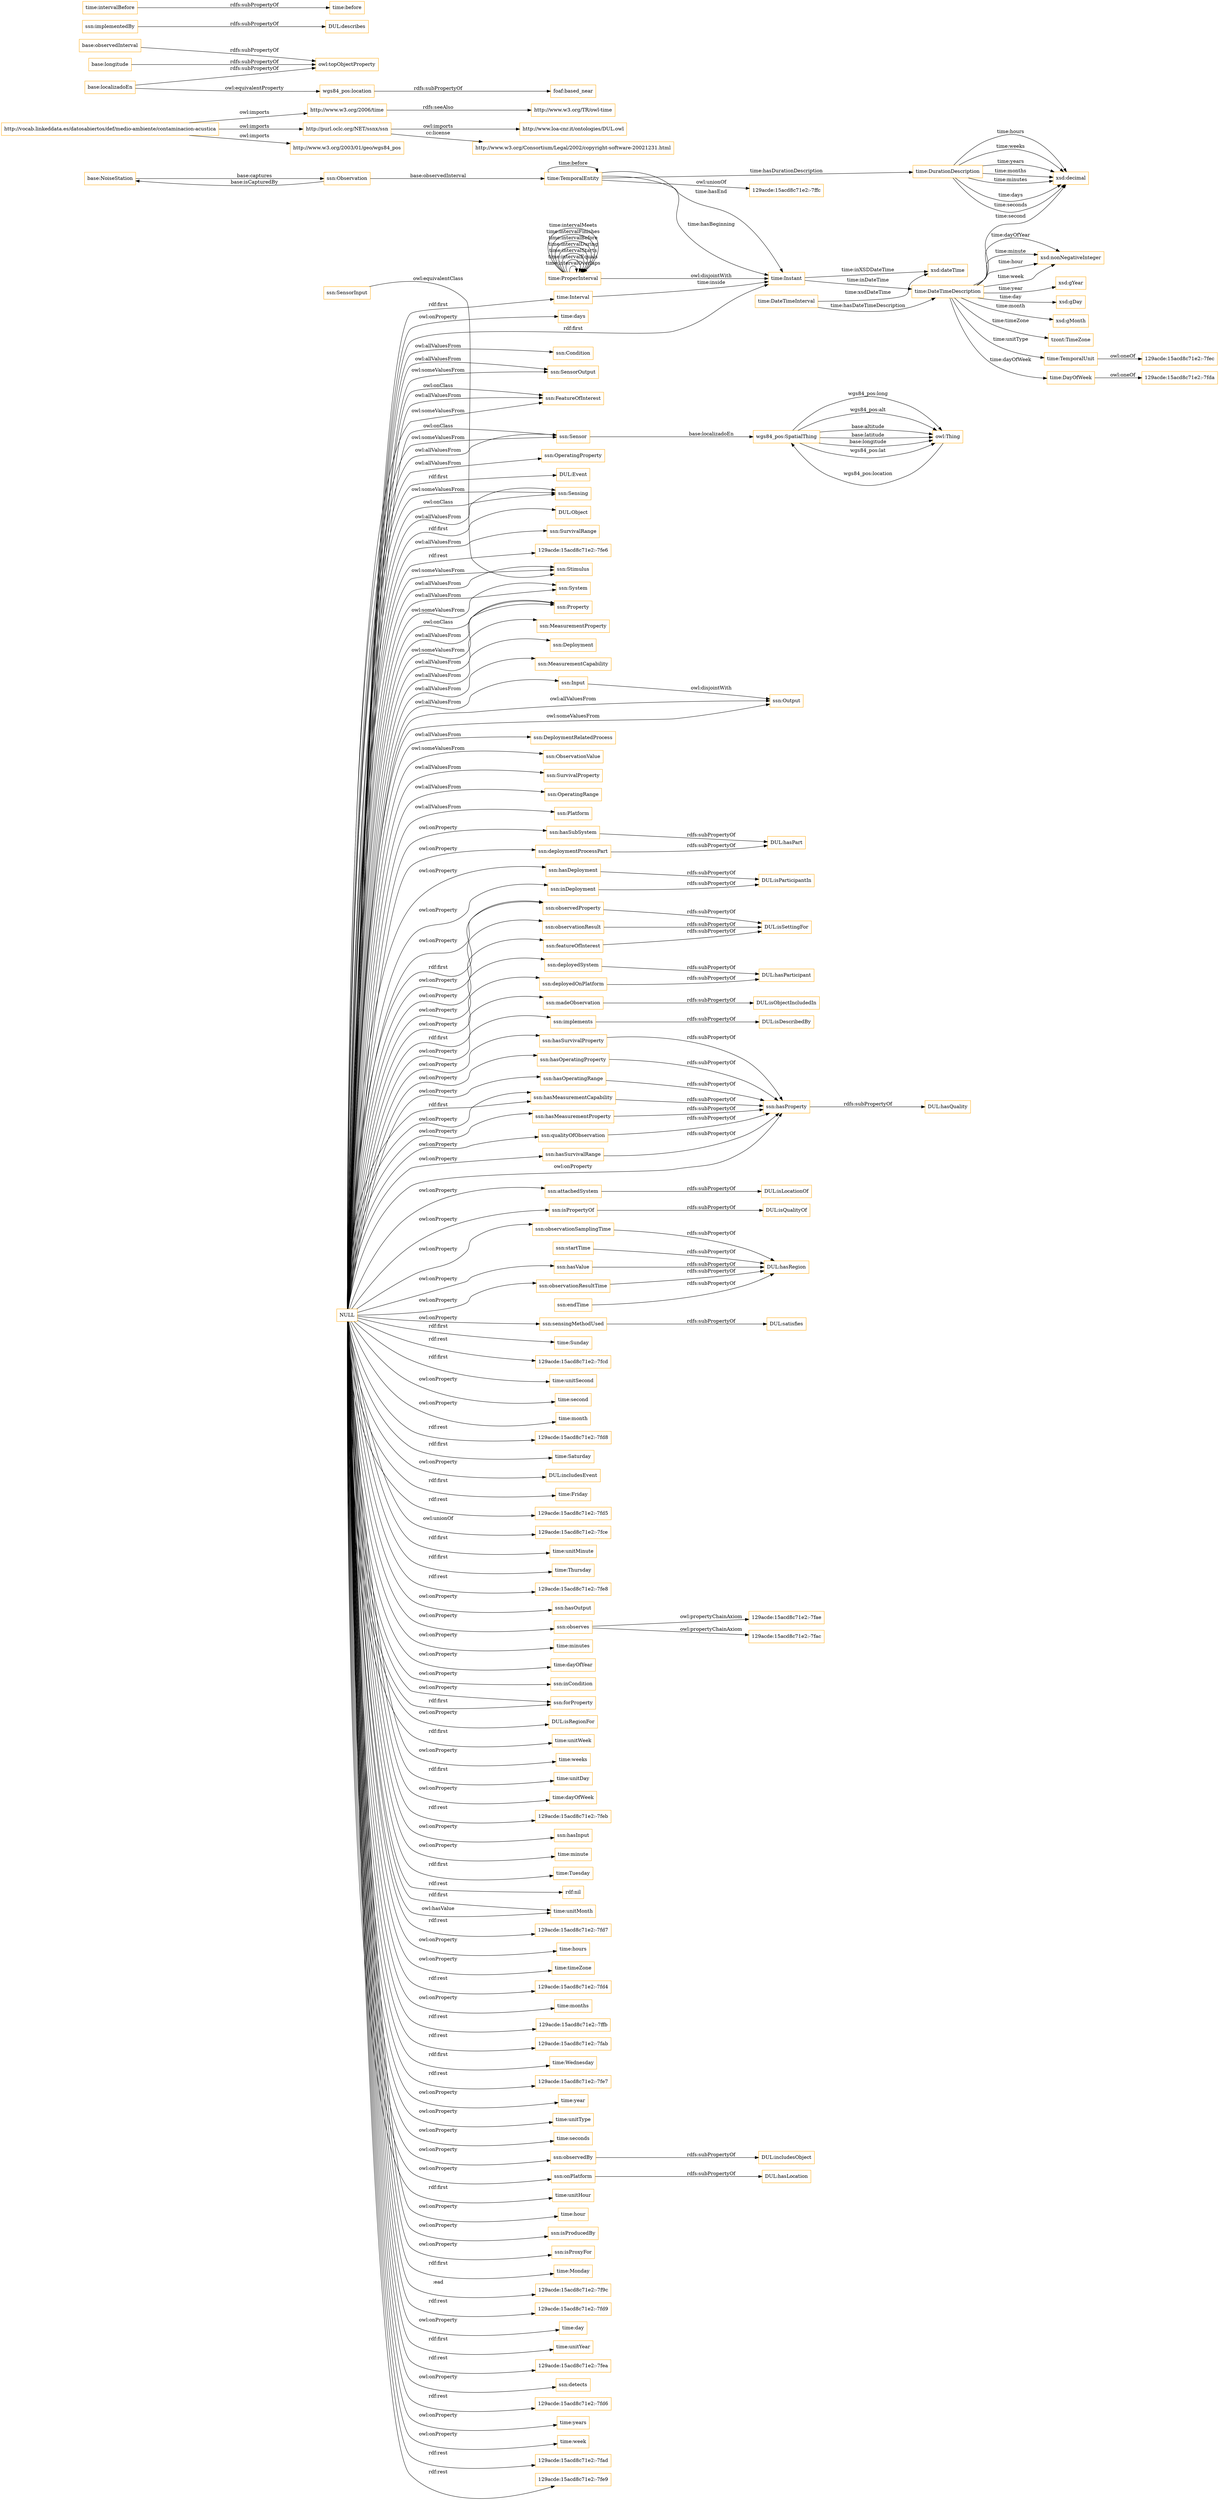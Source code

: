 digraph ar2dtool_diagram { 
rankdir=LR;
size="1501"
node [shape = rectangle, color="orange"]; "base:NoiseStation" "time:DateTimeInterval" "time:DurationDescription" "time:ProperInterval" "time:Interval" "time:TemporalEntity" "tzont:TimeZone" "time:DateTimeDescription" "time:TemporalUnit" "time:Instant" "time:DayOfWeek" "ssn:Condition" "ssn:SensorOutput" "ssn:FeatureOfInterest" "ssn:Sensor" "ssn:OperatingProperty" "DUL:Event" "ssn:Sensing" "DUL:Object" "ssn:SurvivalRange" "ssn:Stimulus" "ssn:System" "ssn:Property" "ssn:MeasurementProperty" "ssn:Deployment" "ssn:MeasurementCapability" "ssn:Input" "ssn:DeploymentRelatedProcess" "ssn:SensorInput" "ssn:ObservationValue" "ssn:Observation" "ssn:SurvivalProperty" "ssn:OperatingRange" "ssn:Output" "ssn:Platform" ; /*classes style*/
	"ssn:hasSubSystem" -> "DUL:hasPart" [ label = "rdfs:subPropertyOf" ];
	"ssn:hasDeployment" -> "DUL:isParticipantIn" [ label = "rdfs:subPropertyOf" ];
	"http://www.w3.org/2006/time" -> "http://www.w3.org/TR/owl-time" [ label = "rdfs:seeAlso" ];
	"ssn:inDeployment" -> "DUL:isParticipantIn" [ label = "rdfs:subPropertyOf" ];
	"ssn:deploymentProcessPart" -> "DUL:hasPart" [ label = "rdfs:subPropertyOf" ];
	"http://purl.oclc.org/NET/ssnx/ssn" -> "http://www.loa-cnr.it/ontologies/DUL.owl" [ label = "owl:imports" ];
	"http://purl.oclc.org/NET/ssnx/ssn" -> "http://www.w3.org/Consortium/Legal/2002/copyright-software-20021231.html" [ label = "cc:license" ];
	"ssn:observedProperty" -> "DUL:isSettingFor" [ label = "rdfs:subPropertyOf" ];
	"ssn:deployedSystem" -> "DUL:hasParticipant" [ label = "rdfs:subPropertyOf" ];
	"ssn:deployedOnPlatform" -> "DUL:hasParticipant" [ label = "rdfs:subPropertyOf" ];
	"ssn:Input" -> "ssn:Output" [ label = "owl:disjointWith" ];
	"time:ProperInterval" -> "time:Instant" [ label = "owl:disjointWith" ];
	"base:longitude" -> "owl:topObjectProperty" [ label = "rdfs:subPropertyOf" ];
	"ssn:observationResult" -> "DUL:isSettingFor" [ label = "rdfs:subPropertyOf" ];
	"ssn:madeObservation" -> "DUL:isObjectIncludedIn" [ label = "rdfs:subPropertyOf" ];
	"ssn:implements" -> "DUL:isDescribedBy" [ label = "rdfs:subPropertyOf" ];
	"http://vocab.linkeddata.es/datosabiertos/def/medio-ambiente/contaminacion-acustica" -> "http://www.w3.org/2006/time" [ label = "owl:imports" ];
	"http://vocab.linkeddata.es/datosabiertos/def/medio-ambiente/contaminacion-acustica" -> "http://www.w3.org/2003/01/geo/wgs84_pos" [ label = "owl:imports" ];
	"http://vocab.linkeddata.es/datosabiertos/def/medio-ambiente/contaminacion-acustica" -> "http://purl.oclc.org/NET/ssnx/ssn" [ label = "owl:imports" ];
	"ssn:hasProperty" -> "DUL:hasQuality" [ label = "rdfs:subPropertyOf" ];
	"ssn:implementedBy" -> "DUL:describes" [ label = "rdfs:subPropertyOf" ];
	"wgs84_pos:location" -> "foaf:based_near" [ label = "rdfs:subPropertyOf" ];
	"ssn:attachedSystem" -> "DUL:isLocationOf" [ label = "rdfs:subPropertyOf" ];
	"base:localizadoEn" -> "owl:topObjectProperty" [ label = "rdfs:subPropertyOf" ];
	"base:localizadoEn" -> "wgs84_pos:location" [ label = "owl:equivalentProperty" ];
	"ssn:hasOperatingRange" -> "ssn:hasProperty" [ label = "rdfs:subPropertyOf" ];
	"ssn:hasMeasurementCapability" -> "ssn:hasProperty" [ label = "rdfs:subPropertyOf" ];
	"ssn:hasMeasurementProperty" -> "ssn:hasProperty" [ label = "rdfs:subPropertyOf" ];
	"ssn:isPropertyOf" -> "DUL:isQualityOf" [ label = "rdfs:subPropertyOf" ];
	"ssn:observationResultTime" -> "DUL:hasRegion" [ label = "rdfs:subPropertyOf" ];
	"ssn:sensingMethodUsed" -> "DUL:satisfies" [ label = "rdfs:subPropertyOf" ];
	"ssn:qualityOfObservation" -> "ssn:hasProperty" [ label = "rdfs:subPropertyOf" ];
	"ssn:startTime" -> "DUL:hasRegion" [ label = "rdfs:subPropertyOf" ];
	"ssn:hasSurvivalRange" -> "ssn:hasProperty" [ label = "rdfs:subPropertyOf" ];
	"NULL" -> "ssn:MeasurementCapability" [ label = "owl:allValuesFrom" ];
	"NULL" -> "ssn:qualityOfObservation" [ label = "owl:onProperty" ];
	"NULL" -> "ssn:System" [ label = "owl:allValuesFrom" ];
	"NULL" -> "ssn:isPropertyOf" [ label = "owl:onProperty" ];
	"NULL" -> "ssn:hasMeasurementCapability" [ label = "rdf:first" ];
	"NULL" -> "time:Sunday" [ label = "rdf:first" ];
	"NULL" -> "129acde:15acd8c71e2:-7fcd" [ label = "rdf:rest" ];
	"NULL" -> "time:unitSecond" [ label = "rdf:first" ];
	"NULL" -> "time:second" [ label = "owl:onProperty" ];
	"NULL" -> "ssn:FeatureOfInterest" [ label = "owl:allValuesFrom" ];
	"NULL" -> "ssn:hasDeployment" [ label = "owl:onProperty" ];
	"NULL" -> "time:month" [ label = "owl:onProperty" ];
	"NULL" -> "ssn:Sensor" [ label = "owl:someValuesFrom" ];
	"NULL" -> "ssn:hasSurvivalRange" [ label = "owl:onProperty" ];
	"NULL" -> "ssn:implements" [ label = "owl:onProperty" ];
	"NULL" -> "ssn:observationSamplingTime" [ label = "owl:onProperty" ];
	"NULL" -> "129acde:15acd8c71e2:-7fd8" [ label = "rdf:rest" ];
	"NULL" -> "time:Saturday" [ label = "rdf:first" ];
	"NULL" -> "ssn:System" [ label = "owl:someValuesFrom" ];
	"NULL" -> "ssn:Input" [ label = "owl:allValuesFrom" ];
	"NULL" -> "DUL:includesEvent" [ label = "owl:onProperty" ];
	"NULL" -> "ssn:observedProperty" [ label = "owl:onProperty" ];
	"NULL" -> "ssn:madeObservation" [ label = "rdf:first" ];
	"NULL" -> "time:Friday" [ label = "rdf:first" ];
	"NULL" -> "129acde:15acd8c71e2:-7fd5" [ label = "rdf:rest" ];
	"NULL" -> "ssn:Output" [ label = "owl:allValuesFrom" ];
	"NULL" -> "ssn:deploymentProcessPart" [ label = "owl:onProperty" ];
	"NULL" -> "129acde:15acd8c71e2:-7fce" [ label = "owl:unionOf" ];
	"NULL" -> "time:unitMinute" [ label = "rdf:first" ];
	"NULL" -> "time:Thursday" [ label = "rdf:first" ];
	"NULL" -> "DUL:Event" [ label = "rdf:first" ];
	"NULL" -> "129acde:15acd8c71e2:-7fe8" [ label = "rdf:rest" ];
	"NULL" -> "ssn:hasOutput" [ label = "owl:onProperty" ];
	"NULL" -> "ssn:deployedSystem" [ label = "owl:onProperty" ];
	"NULL" -> "ssn:observes" [ label = "owl:onProperty" ];
	"NULL" -> "ssn:ObservationValue" [ label = "owl:someValuesFrom" ];
	"NULL" -> "time:minutes" [ label = "owl:onProperty" ];
	"NULL" -> "DUL:Object" [ label = "rdf:first" ];
	"NULL" -> "ssn:hasMeasurementCapability" [ label = "owl:onProperty" ];
	"NULL" -> "ssn:sensingMethodUsed" [ label = "owl:onProperty" ];
	"NULL" -> "ssn:inDeployment" [ label = "owl:onProperty" ];
	"NULL" -> "ssn:DeploymentRelatedProcess" [ label = "owl:allValuesFrom" ];
	"NULL" -> "time:dayOfYear" [ label = "owl:onProperty" ];
	"NULL" -> "ssn:Deployment" [ label = "owl:allValuesFrom" ];
	"NULL" -> "ssn:inCondition" [ label = "owl:onProperty" ];
	"NULL" -> "ssn:forProperty" [ label = "owl:onProperty" ];
	"NULL" -> "DUL:isRegionFor" [ label = "owl:onProperty" ];
	"NULL" -> "time:unitWeek" [ label = "rdf:first" ];
	"NULL" -> "time:weeks" [ label = "owl:onProperty" ];
	"NULL" -> "time:unitDay" [ label = "rdf:first" ];
	"NULL" -> "ssn:Stimulus" [ label = "owl:someValuesFrom" ];
	"NULL" -> "ssn:hasProperty" [ label = "owl:onProperty" ];
	"NULL" -> "ssn:Sensor" [ label = "owl:allValuesFrom" ];
	"NULL" -> "ssn:Output" [ label = "owl:someValuesFrom" ];
	"NULL" -> "time:dayOfWeek" [ label = "owl:onProperty" ];
	"NULL" -> "129acde:15acd8c71e2:-7feb" [ label = "rdf:rest" ];
	"NULL" -> "ssn:hasInput" [ label = "owl:onProperty" ];
	"NULL" -> "time:minute" [ label = "owl:onProperty" ];
	"NULL" -> "time:Tuesday" [ label = "rdf:first" ];
	"NULL" -> "ssn:SensorOutput" [ label = "owl:allValuesFrom" ];
	"NULL" -> "rdf:nil" [ label = "rdf:rest" ];
	"NULL" -> "ssn:Sensor" [ label = "owl:onClass" ];
	"NULL" -> "time:unitMonth" [ label = "rdf:first" ];
	"NULL" -> "129acde:15acd8c71e2:-7fd7" [ label = "rdf:rest" ];
	"NULL" -> "ssn:observationResult" [ label = "owl:onProperty" ];
	"NULL" -> "time:hours" [ label = "owl:onProperty" ];
	"NULL" -> "ssn:hasSurvivalProperty" [ label = "owl:onProperty" ];
	"NULL" -> "time:timeZone" [ label = "owl:onProperty" ];
	"NULL" -> "ssn:hasOperatingProperty" [ label = "owl:onProperty" ];
	"NULL" -> "ssn:Property" [ label = "owl:allValuesFrom" ];
	"NULL" -> "129acde:15acd8c71e2:-7fd4" [ label = "rdf:rest" ];
	"NULL" -> "time:months" [ label = "owl:onProperty" ];
	"NULL" -> "129acde:15acd8c71e2:-7ffb" [ label = "rdf:rest" ];
	"NULL" -> "129acde:15acd8c71e2:-7fab" [ label = "rdf:rest" ];
	"NULL" -> "time:Wednesday" [ label = "rdf:first" ];
	"NULL" -> "129acde:15acd8c71e2:-7fe7" [ label = "rdf:rest" ];
	"NULL" -> "time:year" [ label = "owl:onProperty" ];
	"NULL" -> "time:unitType" [ label = "owl:onProperty" ];
	"NULL" -> "time:seconds" [ label = "owl:onProperty" ];
	"NULL" -> "ssn:hasOperatingRange" [ label = "owl:onProperty" ];
	"NULL" -> "ssn:observedBy" [ label = "owl:onProperty" ];
	"NULL" -> "ssn:attachedSystem" [ label = "owl:onProperty" ];
	"NULL" -> "ssn:FeatureOfInterest" [ label = "owl:someValuesFrom" ];
	"NULL" -> "ssn:FeatureOfInterest" [ label = "owl:onClass" ];
	"NULL" -> "ssn:Stimulus" [ label = "owl:allValuesFrom" ];
	"NULL" -> "ssn:onPlatform" [ label = "owl:onProperty" ];
	"NULL" -> "ssn:OperatingRange" [ label = "owl:allValuesFrom" ];
	"NULL" -> "time:unitHour" [ label = "rdf:first" ];
	"NULL" -> "time:hour" [ label = "owl:onProperty" ];
	"NULL" -> "ssn:Sensing" [ label = "owl:onClass" ];
	"NULL" -> "ssn:isProducedBy" [ label = "owl:onProperty" ];
	"NULL" -> "ssn:hasSubSystem" [ label = "owl:onProperty" ];
	"NULL" -> "ssn:hasMeasurementProperty" [ label = "owl:onProperty" ];
	"NULL" -> "ssn:isProxyFor" [ label = "owl:onProperty" ];
	"NULL" -> "ssn:Platform" [ label = "owl:allValuesFrom" ];
	"NULL" -> "ssn:SurvivalProperty" [ label = "owl:allValuesFrom" ];
	"NULL" -> "time:unitMonth" [ label = "owl:hasValue" ];
	"NULL" -> "time:Monday" [ label = "rdf:first" ];
	"NULL" -> "ssn:Property" [ label = "owl:someValuesFrom" ];
	"NULL" -> "129acde:15acd8c71e2:-7f9c" [ label = ":ead" ];
	"NULL" -> "129acde:15acd8c71e2:-7fd9" [ label = "rdf:rest" ];
	"NULL" -> "time:day" [ label = "owl:onProperty" ];
	"NULL" -> "ssn:Property" [ label = "owl:onClass" ];
	"NULL" -> "time:unitYear" [ label = "rdf:first" ];
	"NULL" -> "ssn:deployedOnPlatform" [ label = "owl:onProperty" ];
	"NULL" -> "129acde:15acd8c71e2:-7fea" [ label = "rdf:rest" ];
	"NULL" -> "ssn:Sensing" [ label = "owl:allValuesFrom" ];
	"NULL" -> "ssn:detects" [ label = "owl:onProperty" ];
	"NULL" -> "time:Interval" [ label = "rdf:first" ];
	"NULL" -> "ssn:Sensing" [ label = "owl:someValuesFrom" ];
	"NULL" -> "ssn:SurvivalRange" [ label = "owl:allValuesFrom" ];
	"NULL" -> "129acde:15acd8c71e2:-7fd6" [ label = "rdf:rest" ];
	"NULL" -> "ssn:MeasurementProperty" [ label = "owl:allValuesFrom" ];
	"NULL" -> "ssn:observationResultTime" [ label = "owl:onProperty" ];
	"NULL" -> "time:years" [ label = "owl:onProperty" ];
	"NULL" -> "time:Instant" [ label = "rdf:first" ];
	"NULL" -> "time:week" [ label = "owl:onProperty" ];
	"NULL" -> "129acde:15acd8c71e2:-7fad" [ label = "rdf:rest" ];
	"NULL" -> "ssn:forProperty" [ label = "rdf:first" ];
	"NULL" -> "ssn:hasValue" [ label = "owl:onProperty" ];
	"NULL" -> "ssn:SensorOutput" [ label = "owl:someValuesFrom" ];
	"NULL" -> "ssn:featureOfInterest" [ label = "owl:onProperty" ];
	"NULL" -> "129acde:15acd8c71e2:-7fe9" [ label = "rdf:rest" ];
	"NULL" -> "ssn:OperatingProperty" [ label = "owl:allValuesFrom" ];
	"NULL" -> "time:days" [ label = "owl:onProperty" ];
	"NULL" -> "ssn:Condition" [ label = "owl:allValuesFrom" ];
	"NULL" -> "ssn:observedProperty" [ label = "rdf:first" ];
	"NULL" -> "129acde:15acd8c71e2:-7fe6" [ label = "rdf:rest" ];
	"ssn:SensorInput" -> "ssn:Stimulus" [ label = "owl:equivalentClass" ];
	"ssn:onPlatform" -> "DUL:hasLocation" [ label = "rdfs:subPropertyOf" ];
	"time:intervalBefore" -> "time:before" [ label = "rdfs:subPropertyOf" ];
	"time:TemporalEntity" -> "129acde:15acd8c71e2:-7ffc" [ label = "owl:unionOf" ];
	"ssn:observedBy" -> "DUL:includesObject" [ label = "rdfs:subPropertyOf" ];
	"base:observedInterval" -> "owl:topObjectProperty" [ label = "rdfs:subPropertyOf" ];
	"ssn:observes" -> "129acde:15acd8c71e2:-7fac" [ label = "owl:propertyChainAxiom" ];
	"ssn:observes" -> "129acde:15acd8c71e2:-7fae" [ label = "owl:propertyChainAxiom" ];
	"ssn:featureOfInterest" -> "DUL:isSettingFor" [ label = "rdfs:subPropertyOf" ];
	"ssn:hasValue" -> "DUL:hasRegion" [ label = "rdfs:subPropertyOf" ];
	"ssn:observationSamplingTime" -> "DUL:hasRegion" [ label = "rdfs:subPropertyOf" ];
	"time:DayOfWeek" -> "129acde:15acd8c71e2:-7fda" [ label = "owl:oneOf" ];
	"time:TemporalUnit" -> "129acde:15acd8c71e2:-7fec" [ label = "owl:oneOf" ];
	"ssn:endTime" -> "DUL:hasRegion" [ label = "rdfs:subPropertyOf" ];
	"ssn:hasOperatingProperty" -> "ssn:hasProperty" [ label = "rdfs:subPropertyOf" ];
	"ssn:hasSurvivalProperty" -> "ssn:hasProperty" [ label = "rdfs:subPropertyOf" ];
	"time:DateTimeDescription" -> "xsd:nonNegativeInteger" [ label = "time:hour" ];
	"time:DurationDescription" -> "xsd:decimal" [ label = "time:days" ];
	"owl:Thing" -> "wgs84_pos:SpatialThing" [ label = "wgs84_pos:location" ];
	"time:DurationDescription" -> "xsd:decimal" [ label = "time:seconds" ];
	"time:TemporalEntity" -> "time:TemporalEntity" [ label = "time:before" ];
	"time:TemporalEntity" -> "time:DurationDescription" [ label = "time:hasDurationDescription" ];
	"time:DateTimeDescription" -> "xsd:nonNegativeInteger" [ label = "time:week" ];
	"time:Interval" -> "time:Instant" [ label = "time:inside" ];
	"time:ProperInterval" -> "time:ProperInterval" [ label = "time:intervalOverlaps" ];
	"time:TemporalEntity" -> "time:Instant" [ label = "time:hasBeginning" ];
	"time:DurationDescription" -> "xsd:decimal" [ label = "time:hours" ];
	"time:DurationDescription" -> "xsd:decimal" [ label = "time:weeks" ];
	"ssn:Observation" -> "time:TemporalEntity" [ label = "base:observedInterval" ];
	"wgs84_pos:SpatialThing" -> "owl:Thing" [ label = "wgs84_pos:long" ];
	"time:DateTimeDescription" -> "xsd:gYear" [ label = "time:year" ];
	"wgs84_pos:SpatialThing" -> "owl:Thing" [ label = "wgs84_pos:alt" ];
	"time:ProperInterval" -> "time:ProperInterval" [ label = "time:intervalEquals" ];
	"time:Instant" -> "time:DateTimeDescription" [ label = "time:inDateTime" ];
	"time:ProperInterval" -> "time:ProperInterval" [ label = "time:intervalStarts" ];
	"ssn:Sensor" -> "wgs84_pos:SpatialThing" [ label = "base:localizadoEn" ];
	"time:DateTimeInterval" -> "xsd:dateTime" [ label = "time:xsdDateTime" ];
	"time:DateTimeDescription" -> "tzont:TimeZone" [ label = "time:timeZone" ];
	"wgs84_pos:SpatialThing" -> "owl:Thing" [ label = "base:altitude" ];
	"time:DateTimeDescription" -> "xsd:gDay" [ label = "time:day" ];
	"wgs84_pos:SpatialThing" -> "owl:Thing" [ label = "base:latitude" ];
	"time:DateTimeDescription" -> "xsd:nonNegativeInteger" [ label = "time:dayOfYear" ];
	"time:DurationDescription" -> "xsd:decimal" [ label = "time:years" ];
	"time:DateTimeInterval" -> "time:DateTimeDescription" [ label = "time:hasDateTimeDescription" ];
	"wgs84_pos:SpatialThing" -> "owl:Thing" [ label = "base:longitude" ];
	"time:DateTimeDescription" -> "xsd:nonNegativeInteger" [ label = "time:minute" ];
	"time:DurationDescription" -> "xsd:decimal" [ label = "time:months" ];
	"time:Instant" -> "xsd:dateTime" [ label = "time:inXSDDateTime" ];
	"time:DateTimeDescription" -> "xsd:decimal" [ label = "time:second" ];
	"time:DurationDescription" -> "xsd:decimal" [ label = "time:minutes" ];
	"time:TemporalEntity" -> "time:Instant" [ label = "time:hasEnd" ];
	"ssn:Observation" -> "base:NoiseStation" [ label = "base:isCapturedBy" ];
	"time:ProperInterval" -> "time:ProperInterval" [ label = "time:intervalDuring" ];
	"time:ProperInterval" -> "time:ProperInterval" [ label = "time:intervalBefore" ];
	"time:ProperInterval" -> "time:ProperInterval" [ label = "time:intervalFinishes" ];
	"time:ProperInterval" -> "time:ProperInterval" [ label = "time:intervalMeets" ];
	"time:DateTimeDescription" -> "time:TemporalUnit" [ label = "time:unitType" ];
	"base:NoiseStation" -> "ssn:Observation" [ label = "base:captures" ];
	"time:DateTimeDescription" -> "time:DayOfWeek" [ label = "time:dayOfWeek" ];
	"time:DateTimeDescription" -> "xsd:gMonth" [ label = "time:month" ];
	"wgs84_pos:SpatialThing" -> "owl:Thing" [ label = "wgs84_pos:lat" ];

}
